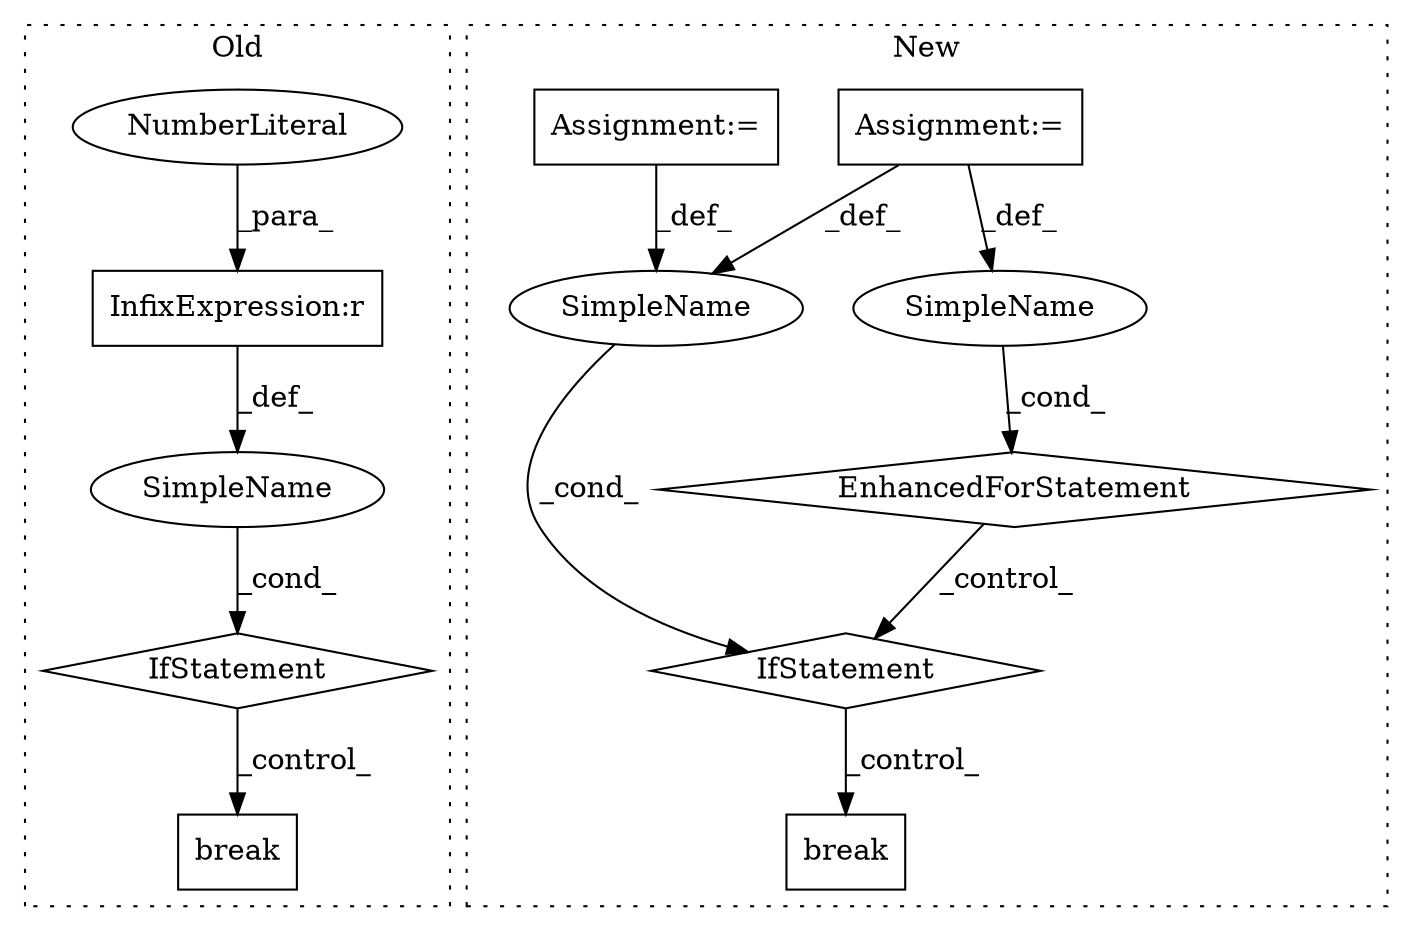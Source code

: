 digraph G {
subgraph cluster0 {
1 [label="break" a="10" s="8600" l="6" shape="box"];
3 [label="IfStatement" a="25" s="8172,8189" l="4,2" shape="diamond"];
4 [label="SimpleName" a="42" s="" l="" shape="ellipse"];
5 [label="InfixExpression:r" a="27" s="8185" l="3" shape="box"];
9 [label="NumberLiteral" a="34" s="8188" l="1" shape="ellipse"];
label = "Old";
style="dotted";
}
subgraph cluster1 {
2 [label="break" a="10" s="9025" l="6" shape="box"];
6 [label="IfStatement" a="25" s="8980,9011" l="4,2" shape="diamond"];
7 [label="SimpleName" a="42" s="" l="" shape="ellipse"];
8 [label="Assignment:=" a="7" s="7594,7701" l="71,2" shape="box"];
10 [label="EnhancedForStatement" a="70" s="7594,7701" l="71,2" shape="diamond"];
11 [label="SimpleName" a="42" s="7669" l="6" shape="ellipse"];
12 [label="Assignment:=" a="7" s="7542" l="1" shape="box"];
label = "New";
style="dotted";
}
3 -> 1 [label="_control_"];
4 -> 3 [label="_cond_"];
5 -> 4 [label="_def_"];
6 -> 2 [label="_control_"];
7 -> 6 [label="_cond_"];
8 -> 11 [label="_def_"];
8 -> 7 [label="_def_"];
9 -> 5 [label="_para_"];
10 -> 6 [label="_control_"];
11 -> 10 [label="_cond_"];
12 -> 7 [label="_def_"];
}